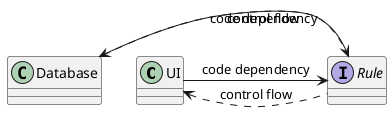 @startuml

UI -right-> Rule : code dependency
Rule <-left- Database : code dependency
UI <.. Rule : control flow
Rule ..> Database : control flow

interface Rule
class Database

@enduml